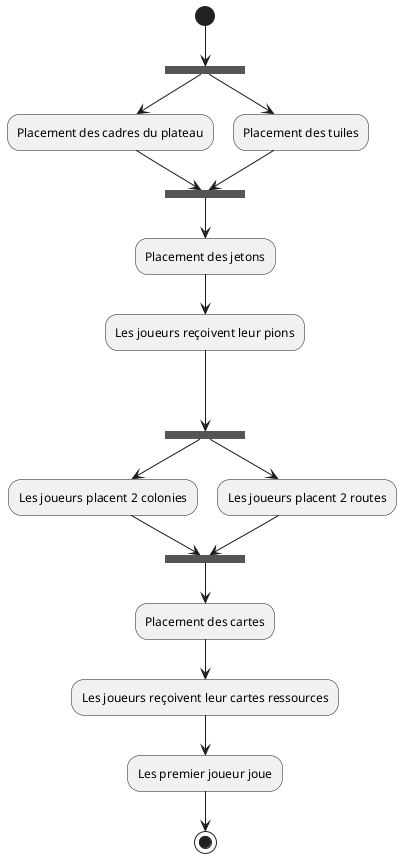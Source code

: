 @startuml
(*) --> ===B1===
--> "Placement des cadres du plateau"
--> ===B2===

===B1=== --> "Placement des tuiles"
--> ===B2===
--> "Placement des jetons"
"Placement des jetons" --> "Les joueurs reçoivent leur pions"
"Les joueurs reçoivent leur pions" ---> ===B3===
--> "Les joueurs placent 2 colonies"
--> ===B4===

===B3=== --> "Les joueurs placent 2 routes"
--> ===B4===
--> "Placement des cartes"
"Placement des cartes" --> "Les joueurs reçoivent leur cartes ressources"
"Les joueurs reçoivent leur cartes ressources" --> "Les premier joueur joue"
"Les premier joueur joue" --> (*)
@enduml